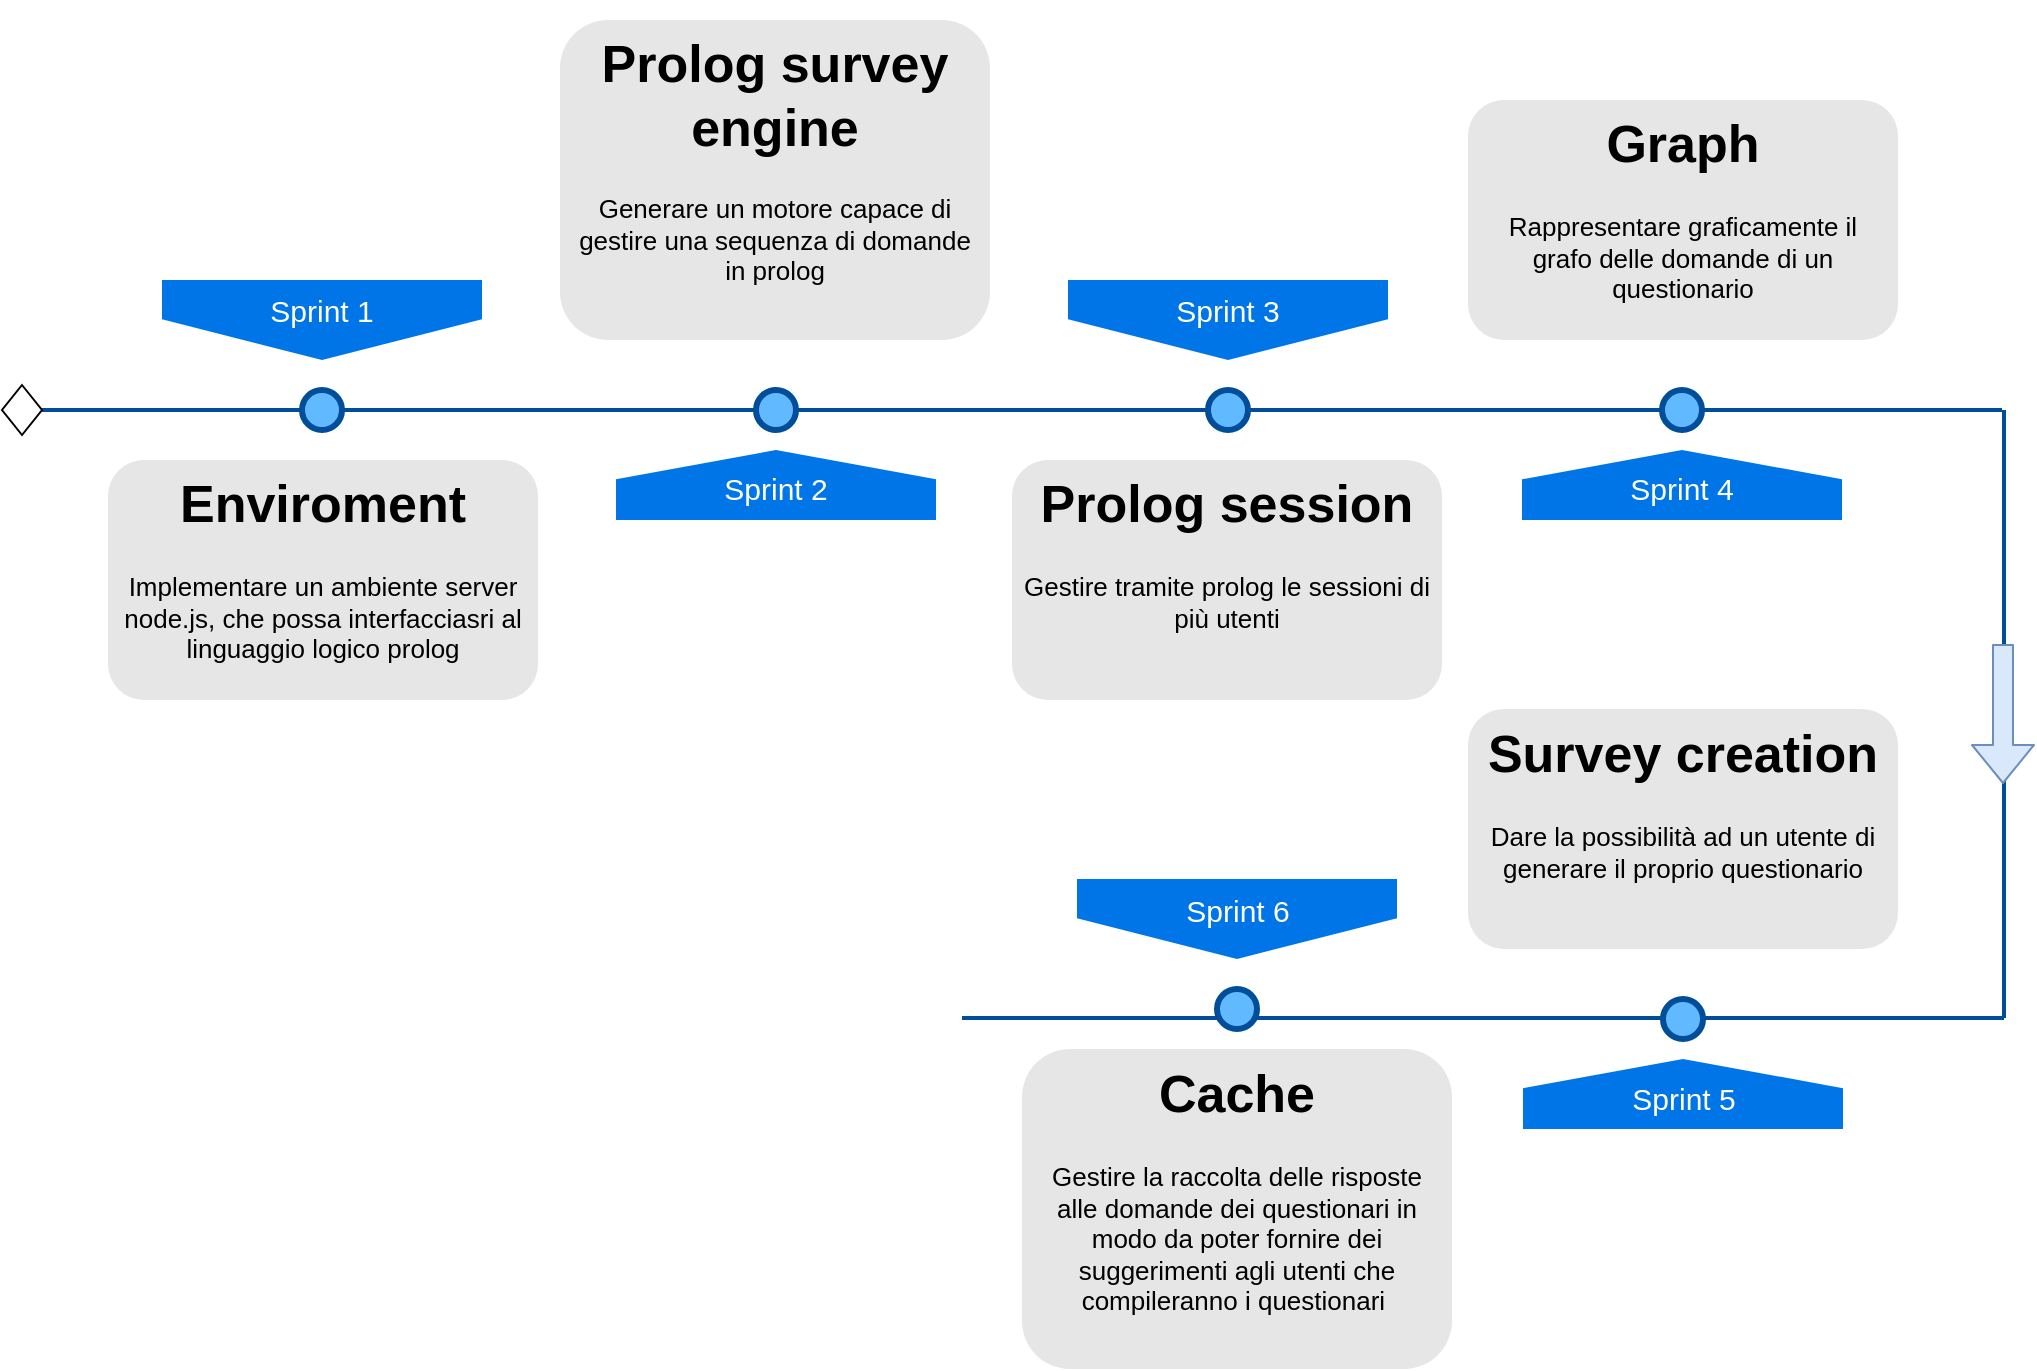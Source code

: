 <mxfile version="12.2.9" type="device" pages="1"><diagram name="Page-1" id="82e54ff1-d628-8f03-85c4-9753963a91cd"><mxGraphModel dx="2233" dy="1112" grid="1" gridSize="10" guides="1" tooltips="1" connect="1" arrows="1" fold="1" page="1" pageScale="1" pageWidth="1100" pageHeight="850" background="#ffffff" math="0" shadow="0"><root><mxCell id="0"/><mxCell id="1" parent="0"/><mxCell id="4ec97bd9e5d20128-1" value="" style="line;strokeWidth=2;html=1;fillColor=none;fontSize=28;fontColor=#004D99;strokeColor=#004D99;" parent="1" vertex="1"><mxGeometry x="40" y="280" width="1000" height="10" as="geometry"/></mxCell><mxCell id="4ec97bd9e5d20128-5" value="Sprint 1" style="shape=offPageConnector;whiteSpace=wrap;html=1;fillColor=#0075E8;fontSize=15;fontColor=#FFFFFF;size=0.509;verticalAlign=top;strokeColor=none;" parent="1" vertex="1"><mxGeometry x="120" y="220" width="160" height="40" as="geometry"/></mxCell><mxCell id="4ec97bd9e5d20128-6" value="Sprint 3" style="shape=offPageConnector;whiteSpace=wrap;html=1;fillColor=#0075E8;fontSize=15;fontColor=#FFFFFF;size=0.509;verticalAlign=top;strokeColor=none;" parent="1" vertex="1"><mxGeometry x="573" y="220" width="160" height="40" as="geometry"/></mxCell><mxCell id="4ec97bd9e5d20128-7" value="Sprint 2" style="shape=offPageConnector;whiteSpace=wrap;html=1;fillColor=#0075E8;fontSize=15;fontColor=#FFFFFF;size=0.418;flipV=1;verticalAlign=bottom;strokeColor=none;spacingBottom=4;" parent="1" vertex="1"><mxGeometry x="347" y="305" width="160" height="35" as="geometry"/></mxCell><mxCell id="4ec97bd9e5d20128-8" value="&lt;span&gt;Sprint 4&lt;/span&gt;" style="shape=offPageConnector;whiteSpace=wrap;html=1;fillColor=#0075E8;fontSize=15;fontColor=#FFFFFF;size=0.418;flipV=1;verticalAlign=bottom;strokeColor=none;spacingBottom=4;" parent="1" vertex="1"><mxGeometry x="800" y="305" width="160" height="35" as="geometry"/></mxCell><mxCell id="4ec97bd9e5d20128-9" value="" style="ellipse;whiteSpace=wrap;html=1;fillColor=#61BAFF;fontSize=28;fontColor=#004D99;strokeWidth=3;strokeColor=#004D99;" parent="1" vertex="1"><mxGeometry x="190" y="275" width="20" height="20" as="geometry"/></mxCell><mxCell id="4ec97bd9e5d20128-10" value="" style="ellipse;whiteSpace=wrap;html=1;fillColor=#61BAFF;fontSize=28;fontColor=#004D99;strokeWidth=3;strokeColor=#004D99;" parent="1" vertex="1"><mxGeometry x="417" y="275" width="20" height="20" as="geometry"/></mxCell><mxCell id="4ec97bd9e5d20128-11" value="" style="ellipse;whiteSpace=wrap;html=1;fillColor=#61BAFF;fontSize=28;fontColor=#004D99;strokeWidth=3;strokeColor=#004D99;" parent="1" vertex="1"><mxGeometry x="643" y="275" width="20" height="20" as="geometry"/></mxCell><mxCell id="4ec97bd9e5d20128-13" value="" style="ellipse;whiteSpace=wrap;html=1;fillColor=#61BAFF;fontSize=28;fontColor=#004D99;strokeWidth=3;strokeColor=#004D99;" parent="1" vertex="1"><mxGeometry x="870" y="275" width="20" height="20" as="geometry"/></mxCell><mxCell id="4ec97bd9e5d20128-14" value="&lt;h1&gt;Enviroment&lt;/h1&gt;&lt;p&gt;Implementare un ambiente server node.js, che possa interfacciasri al linguaggio logico prolog&lt;/p&gt;&lt;div&gt;&lt;br&gt;&lt;/div&gt;" style="text;html=1;spacing=5;spacingTop=-20;whiteSpace=wrap;overflow=hidden;strokeColor=none;strokeWidth=3;fillColor=#E6E6E6;fontSize=13;fontColor=#000000;align=center;rounded=1;" parent="1" vertex="1"><mxGeometry x="93" y="310" width="215" height="120" as="geometry"/></mxCell><mxCell id="4ec97bd9e5d20128-16" value="&lt;h1&gt;Prolog survey engine&lt;/h1&gt;&lt;p&gt;Generare un motore capace di gestire una sequenza di domande in prolog&lt;/p&gt;&lt;div&gt;&lt;br&gt;&lt;/div&gt;" style="text;html=1;spacing=5;spacingTop=-20;whiteSpace=wrap;overflow=hidden;strokeColor=none;strokeWidth=3;fillColor=#E6E6E6;fontSize=13;fontColor=#000000;align=center;rounded=1;" parent="1" vertex="1"><mxGeometry x="319" y="90" width="215" height="160" as="geometry"/></mxCell><mxCell id="4ec97bd9e5d20128-17" value="&lt;h1&gt;Prolog session&lt;/h1&gt;&lt;p&gt;Gestire tramite prolog le sessioni di più utenti&lt;/p&gt;" style="text;html=1;spacing=5;spacingTop=-20;whiteSpace=wrap;overflow=hidden;strokeColor=none;strokeWidth=3;fillColor=#E6E6E6;fontSize=13;fontColor=#000000;align=center;rounded=1;" parent="1" vertex="1"><mxGeometry x="545" y="310" width="215" height="120" as="geometry"/></mxCell><mxCell id="4ec97bd9e5d20128-18" value="&lt;h1&gt;Graph&lt;/h1&gt;&lt;p&gt;Rappresentare graficamente il grafo delle domande di un questionario&lt;br&gt;&lt;/p&gt;&lt;div&gt;&lt;br&gt;&lt;/div&gt;" style="text;html=1;spacing=5;spacingTop=-20;whiteSpace=wrap;overflow=hidden;strokeColor=none;strokeWidth=3;fillColor=#E6E6E6;fontSize=13;fontColor=#000000;align=center;rounded=1;" parent="1" vertex="1"><mxGeometry x="773" y="130" width="215" height="120" as="geometry"/></mxCell><mxCell id="HyYXhZHbhI2xQmC6Il8Q-14" value="" style="line;strokeWidth=2;html=1;fillColor=none;fontSize=28;fontColor=#004D99;strokeColor=#004D99;" vertex="1" parent="1"><mxGeometry x="520" y="584" width="521" height="10" as="geometry"/></mxCell><mxCell id="HyYXhZHbhI2xQmC6Il8Q-15" value="Sprint 6" style="shape=offPageConnector;whiteSpace=wrap;html=1;fillColor=#0075E8;fontSize=15;fontColor=#FFFFFF;size=0.509;verticalAlign=top;strokeColor=none;" vertex="1" parent="1"><mxGeometry x="577.5" y="519.5" width="160" height="40" as="geometry"/></mxCell><mxCell id="HyYXhZHbhI2xQmC6Il8Q-17" value="Sprint 5" style="shape=offPageConnector;whiteSpace=wrap;html=1;fillColor=#0075E8;fontSize=15;fontColor=#FFFFFF;size=0.418;flipV=1;verticalAlign=bottom;strokeColor=none;spacingBottom=4;" vertex="1" parent="1"><mxGeometry x="800.5" y="609.5" width="160" height="35" as="geometry"/></mxCell><mxCell id="HyYXhZHbhI2xQmC6Il8Q-19" value="" style="ellipse;whiteSpace=wrap;html=1;fillColor=#61BAFF;fontSize=28;fontColor=#004D99;strokeWidth=3;strokeColor=#004D99;" vertex="1" parent="1"><mxGeometry x="647.5" y="574.5" width="20" height="20" as="geometry"/></mxCell><mxCell id="HyYXhZHbhI2xQmC6Il8Q-20" value="" style="ellipse;whiteSpace=wrap;html=1;fillColor=#61BAFF;fontSize=28;fontColor=#004D99;strokeWidth=3;strokeColor=#004D99;" vertex="1" parent="1"><mxGeometry x="870.5" y="579.5" width="20" height="20" as="geometry"/></mxCell><mxCell id="HyYXhZHbhI2xQmC6Il8Q-24" value="&lt;h1&gt;Cache&lt;/h1&gt;&lt;p&gt;Gestire la raccolta delle risposte alle domande dei questionari in modo da poter fornire dei suggerimenti agli utenti che compileranno i questionari&amp;nbsp;&lt;/p&gt;&lt;div&gt;&lt;br&gt;&lt;/div&gt;" style="text;html=1;spacing=5;spacingTop=-20;whiteSpace=wrap;overflow=hidden;strokeColor=none;strokeWidth=3;fillColor=#E6E6E6;fontSize=13;fontColor=#000000;align=center;rounded=1;" vertex="1" parent="1"><mxGeometry x="550" y="604.5" width="215" height="160" as="geometry"/></mxCell><mxCell id="HyYXhZHbhI2xQmC6Il8Q-27" value="&lt;h1&gt;Survey creation&lt;/h1&gt;&lt;p&gt;Dare la possibilità ad un utente di generare il proprio questionario&lt;/p&gt;&lt;div&gt;&lt;br&gt;&lt;/div&gt;" style="text;html=1;spacing=5;spacingTop=-20;whiteSpace=wrap;overflow=hidden;strokeColor=none;strokeWidth=3;fillColor=#E6E6E6;fontSize=13;fontColor=#000000;align=center;rounded=1;" vertex="1" parent="1"><mxGeometry x="773" y="434.5" width="215" height="120" as="geometry"/></mxCell><mxCell id="HyYXhZHbhI2xQmC6Il8Q-29" value="" style="line;strokeWidth=2;html=1;fillColor=none;fontSize=28;fontColor=#004D99;strokeColor=#004D99;rotation=-90;" vertex="1" parent="1"><mxGeometry x="889" y="432" width="304" height="10" as="geometry"/></mxCell><mxCell id="HyYXhZHbhI2xQmC6Il8Q-30" value="" style="rhombus;whiteSpace=wrap;html=1;" vertex="1" parent="1"><mxGeometry x="40" y="272.5" width="20" height="25" as="geometry"/></mxCell><mxCell id="HyYXhZHbhI2xQmC6Il8Q-31" value="" style="shape=flexArrow;endArrow=classic;html=1;fillColor=#dae8fc;strokeColor=#6c8ebf;" edge="1" parent="1"><mxGeometry width="50" height="50" relative="1" as="geometry"><mxPoint x="1040.5" y="402" as="sourcePoint"/><mxPoint x="1040.5" y="472" as="targetPoint"/></mxGeometry></mxCell></root></mxGraphModel></diagram></mxfile>